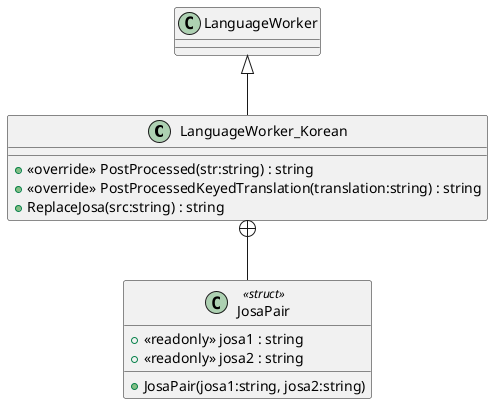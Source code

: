 @startuml
class LanguageWorker_Korean {
    + <<override>> PostProcessed(str:string) : string
    + <<override>> PostProcessedKeyedTranslation(translation:string) : string
    + ReplaceJosa(src:string) : string
}
class JosaPair <<struct>> {
    + <<readonly>> josa1 : string
    + <<readonly>> josa2 : string
    + JosaPair(josa1:string, josa2:string)
}
LanguageWorker <|-- LanguageWorker_Korean
LanguageWorker_Korean +-- JosaPair
@enduml
